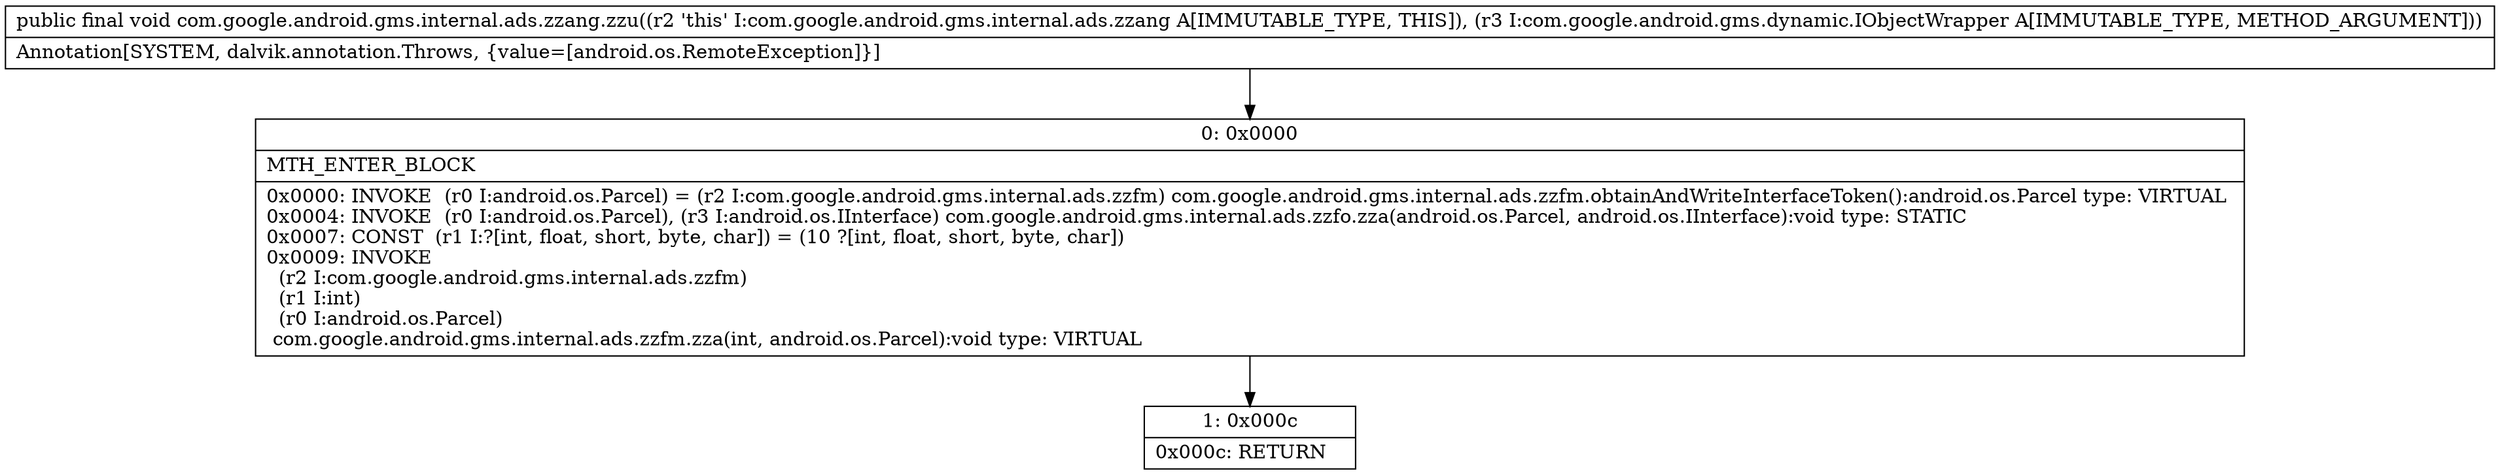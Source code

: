 digraph "CFG forcom.google.android.gms.internal.ads.zzang.zzu(Lcom\/google\/android\/gms\/dynamic\/IObjectWrapper;)V" {
Node_0 [shape=record,label="{0\:\ 0x0000|MTH_ENTER_BLOCK\l|0x0000: INVOKE  (r0 I:android.os.Parcel) = (r2 I:com.google.android.gms.internal.ads.zzfm) com.google.android.gms.internal.ads.zzfm.obtainAndWriteInterfaceToken():android.os.Parcel type: VIRTUAL \l0x0004: INVOKE  (r0 I:android.os.Parcel), (r3 I:android.os.IInterface) com.google.android.gms.internal.ads.zzfo.zza(android.os.Parcel, android.os.IInterface):void type: STATIC \l0x0007: CONST  (r1 I:?[int, float, short, byte, char]) = (10 ?[int, float, short, byte, char]) \l0x0009: INVOKE  \l  (r2 I:com.google.android.gms.internal.ads.zzfm)\l  (r1 I:int)\l  (r0 I:android.os.Parcel)\l com.google.android.gms.internal.ads.zzfm.zza(int, android.os.Parcel):void type: VIRTUAL \l}"];
Node_1 [shape=record,label="{1\:\ 0x000c|0x000c: RETURN   \l}"];
MethodNode[shape=record,label="{public final void com.google.android.gms.internal.ads.zzang.zzu((r2 'this' I:com.google.android.gms.internal.ads.zzang A[IMMUTABLE_TYPE, THIS]), (r3 I:com.google.android.gms.dynamic.IObjectWrapper A[IMMUTABLE_TYPE, METHOD_ARGUMENT]))  | Annotation[SYSTEM, dalvik.annotation.Throws, \{value=[android.os.RemoteException]\}]\l}"];
MethodNode -> Node_0;
Node_0 -> Node_1;
}

